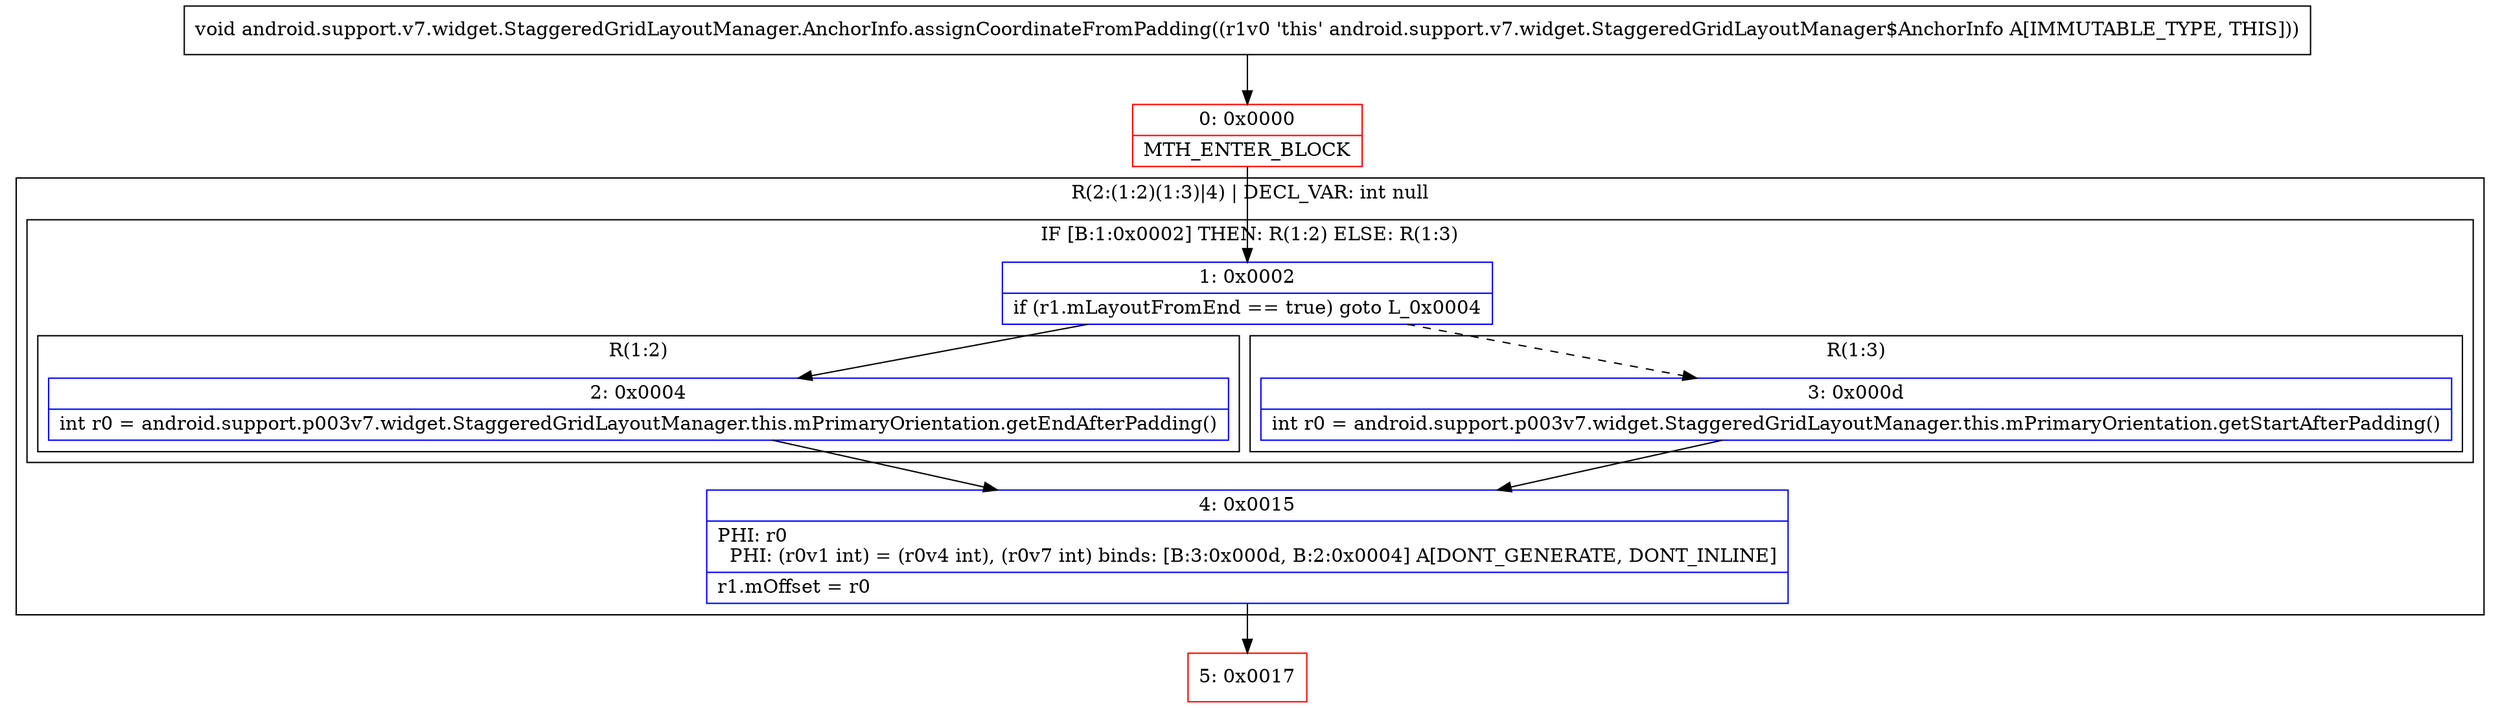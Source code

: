 digraph "CFG forandroid.support.v7.widget.StaggeredGridLayoutManager.AnchorInfo.assignCoordinateFromPadding()V" {
subgraph cluster_Region_1680526831 {
label = "R(2:(1:2)(1:3)|4) | DECL_VAR: int null\l";
node [shape=record,color=blue];
subgraph cluster_IfRegion_844519227 {
label = "IF [B:1:0x0002] THEN: R(1:2) ELSE: R(1:3)";
node [shape=record,color=blue];
Node_1 [shape=record,label="{1\:\ 0x0002|if (r1.mLayoutFromEnd == true) goto L_0x0004\l}"];
subgraph cluster_Region_612015062 {
label = "R(1:2)";
node [shape=record,color=blue];
Node_2 [shape=record,label="{2\:\ 0x0004|int r0 = android.support.p003v7.widget.StaggeredGridLayoutManager.this.mPrimaryOrientation.getEndAfterPadding()\l}"];
}
subgraph cluster_Region_1910915063 {
label = "R(1:3)";
node [shape=record,color=blue];
Node_3 [shape=record,label="{3\:\ 0x000d|int r0 = android.support.p003v7.widget.StaggeredGridLayoutManager.this.mPrimaryOrientation.getStartAfterPadding()\l}"];
}
}
Node_4 [shape=record,label="{4\:\ 0x0015|PHI: r0 \l  PHI: (r0v1 int) = (r0v4 int), (r0v7 int) binds: [B:3:0x000d, B:2:0x0004] A[DONT_GENERATE, DONT_INLINE]\l|r1.mOffset = r0\l}"];
}
Node_0 [shape=record,color=red,label="{0\:\ 0x0000|MTH_ENTER_BLOCK\l}"];
Node_5 [shape=record,color=red,label="{5\:\ 0x0017}"];
MethodNode[shape=record,label="{void android.support.v7.widget.StaggeredGridLayoutManager.AnchorInfo.assignCoordinateFromPadding((r1v0 'this' android.support.v7.widget.StaggeredGridLayoutManager$AnchorInfo A[IMMUTABLE_TYPE, THIS])) }"];
MethodNode -> Node_0;
Node_1 -> Node_2;
Node_1 -> Node_3[style=dashed];
Node_2 -> Node_4;
Node_3 -> Node_4;
Node_4 -> Node_5;
Node_0 -> Node_1;
}

